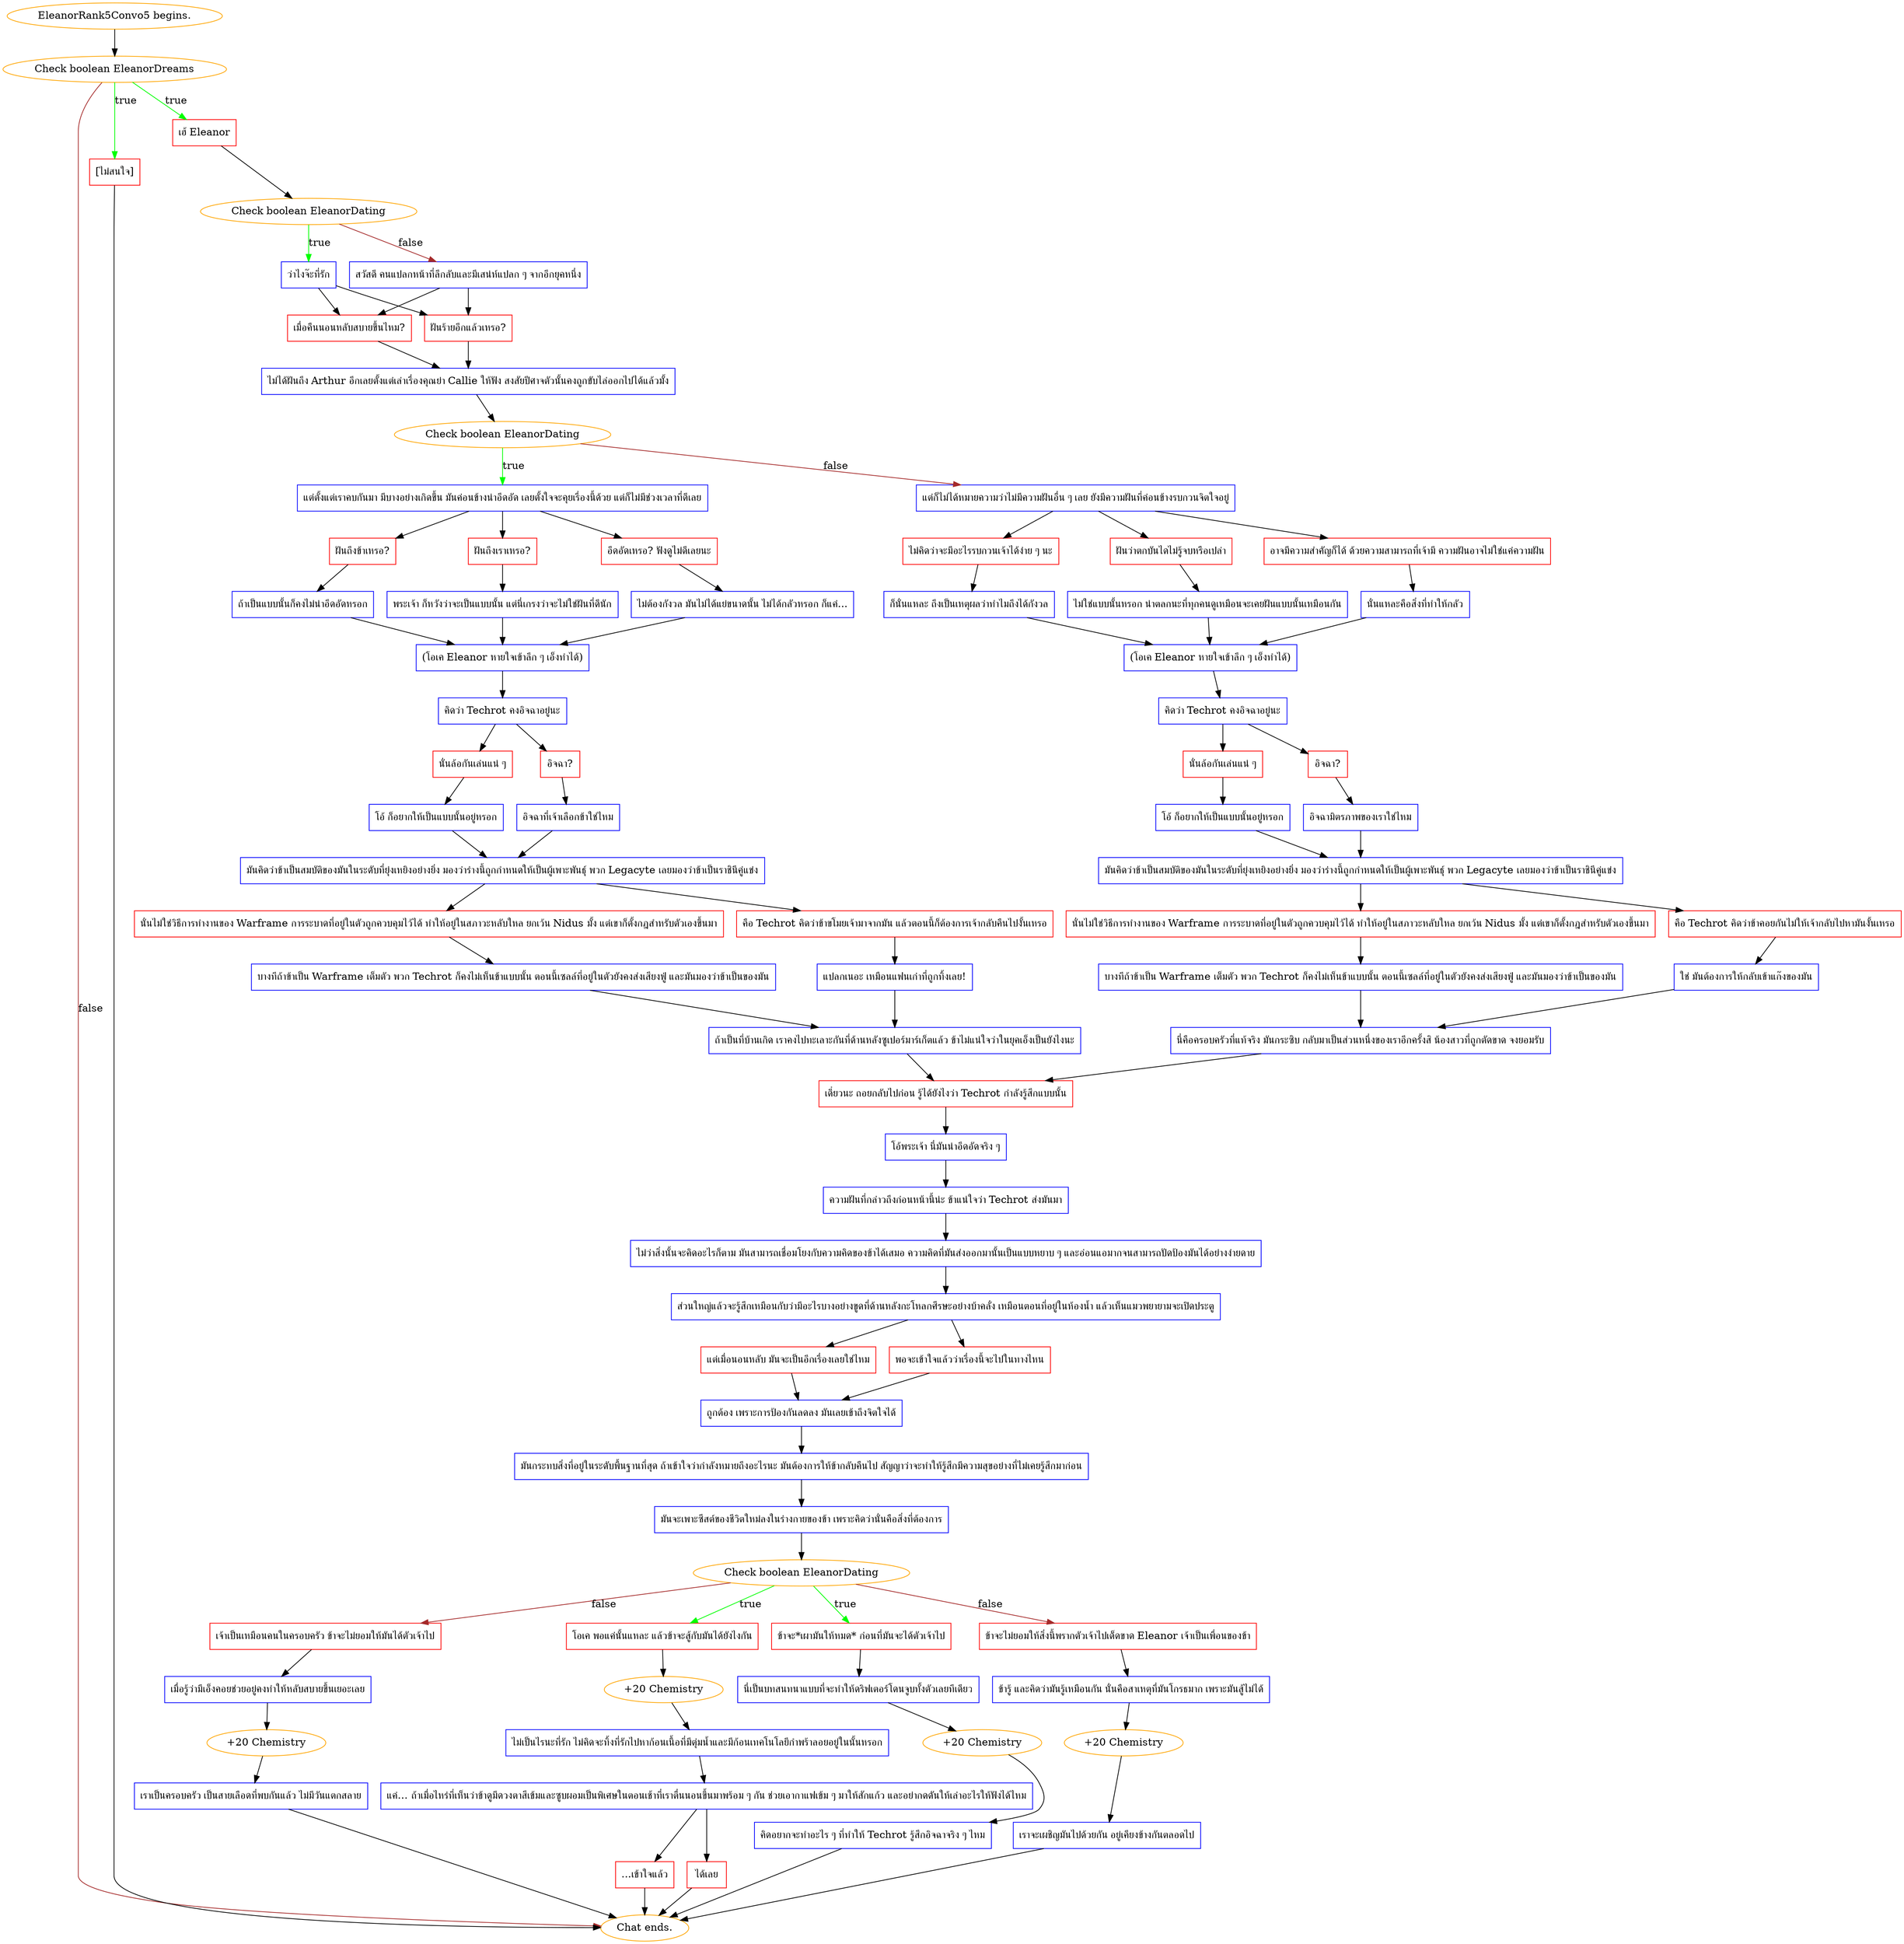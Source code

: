 digraph {
	"EleanorRank5Convo5 begins." [color=orange];
		"EleanorRank5Convo5 begins." -> j2010599810;
	j2010599810 [label="Check boolean EleanorDreams",color=orange];
		j2010599810 -> j4069857128 [label=true,color=green];
		j2010599810 -> j3001038503 [label=true,color=green];
		j2010599810 -> "Chat ends." [label=false,color=brown];
	j4069857128 [label="เฮ้ Eleanor",shape=box,color=red];
		j4069857128 -> j1518854856;
	j3001038503 [label="[ไม่สนใจ]",shape=box,color=red];
		j3001038503 -> "Chat ends.";
	"Chat ends." [color=orange];
	j1518854856 [label="Check boolean EleanorDating",color=orange];
		j1518854856 -> j3097884412 [label=true,color=green];
		j1518854856 -> j2394982707 [label=false,color=brown];
	j3097884412 [label="ว่าไงจ๊ะที่รัก",shape=box,color=blue];
		j3097884412 -> j2482494396;
		j3097884412 -> j3036459335;
	j2394982707 [label="สวัสดี คนแปลกหน้าที่ลึกลับและมีเสน่ห์แปลก ๆ จากอีกยุคหนึ่ง",shape=box,color=blue];
		j2394982707 -> j2482494396;
		j2394982707 -> j3036459335;
	j2482494396 [label="เมื่อคืนนอนหลับสบายขึ้นไหม?",shape=box,color=red];
		j2482494396 -> j1828606588;
	j3036459335 [label="ฝันร้ายอีกแล้วเหรอ?",shape=box,color=red];
		j3036459335 -> j1828606588;
	j1828606588 [label="ไม่ได้ฝันถึง Arthur อีกเลยตั้งแต่เล่าเรื่องคุณย่า Callie ให้ฟัง สงสัยปีศาจตัวนั้นคงถูกขับไล่ออกไปได้แล้วมั้ง",shape=box,color=blue];
		j1828606588 -> j3019953371;
	j3019953371 [label="Check boolean EleanorDating",color=orange];
		j3019953371 -> j1961559404 [label=true,color=green];
		j3019953371 -> j723072170 [label=false,color=brown];
	j1961559404 [label="แต่ตั้งแต่เราคบกันมา มีบางอย่างเกิดขึ้น มันค่อนข้างน่าอึดอัด เลยตั้งใจจะคุยเรื่องนี้ด้วย แต่ก็ไม่มีช่วงเวลาที่ดีเลย",shape=box,color=blue];
		j1961559404 -> j2975854540;
		j1961559404 -> j3819873934;
		j1961559404 -> j1255840417;
	j723072170 [label="แต่ก็ไม่ได้หมายความว่าไม่มีความฝันอื่น ๆ เลย ยังมีความฝันที่ค่อนข้างรบกวนจิตใจอยู่",shape=box,color=blue];
		j723072170 -> j3816949584;
		j723072170 -> j3992320563;
		j723072170 -> j393372418;
	j2975854540 [label="ฝันถึงข้าเหรอ?",shape=box,color=red];
		j2975854540 -> j2890751187;
	j3819873934 [label="ฝันถึงเราเหรอ?",shape=box,color=red];
		j3819873934 -> j2225740666;
	j1255840417 [label="อึดอัดเหรอ? ฟังดูไม่ดีเลยนะ",shape=box,color=red];
		j1255840417 -> j1601006401;
	j3816949584 [label="ไม่คิดว่าจะมีอะไรรบกวนเจ้าได้ง่าย ๆ นะ",shape=box,color=red];
		j3816949584 -> j1023130743;
	j3992320563 [label="ฝันว่าตกบันไดไม่รู้จบหรือเปล่า",shape=box,color=red];
		j3992320563 -> j1654757895;
	j393372418 [label="อาจมีความสำคัญก็ได้ ด้วยความสามารถที่เจ้ามี ความฝันอาจไม่ใช่แค่ความฝัน",shape=box,color=red];
		j393372418 -> j1071385215;
	j2890751187 [label="ถ้าเป็นแบบนั้นก็คงไม่น่าอึดอัดหรอก",shape=box,color=blue];
		j2890751187 -> j2019147012;
	j2225740666 [label="พระเจ้า ก็หวังว่าจะเป็นแบบนั้น แต่นี่เกรงว่าจะไม่ใช่ฝันที่ดีนัก",shape=box,color=blue];
		j2225740666 -> j2019147012;
	j1601006401 [label="ไม่ต้องกังวล มันไม่ได้แย่ขนาดนั้น ไม่ได้กลัวหรอก ก็แค่...",shape=box,color=blue];
		j1601006401 -> j2019147012;
	j1023130743 [label="ก็นั่นแหละ ถึงเป็นเหตุผลว่าทำไมถึงได้กังวล",shape=box,color=blue];
		j1023130743 -> j3369819966;
	j1654757895 [label="ไม่ใช่แบบนั้นหรอก น่าตลกนะที่ทุกคนดูเหมือนจะเคยฝันแบบนั้นเหมือนกัน",shape=box,color=blue];
		j1654757895 -> j3369819966;
	j1071385215 [label="นั่นแหละคือสิ่งที่ทำให้กลัว",shape=box,color=blue];
		j1071385215 -> j3369819966;
	j2019147012 [label="(โอเค Eleanor หายใจเข้าลึก ๆ เอ็งทำได้)",shape=box,color=blue];
		j2019147012 -> j3714941131;
	j3369819966 [label="(โอเค Eleanor หายใจเข้าลึก ๆ เอ็งทำได้)",shape=box,color=blue];
		j3369819966 -> j2602729756;
	j3714941131 [label="คิดว่า Techrot คงอิจฉาอยู่นะ",shape=box,color=blue];
		j3714941131 -> j3720440566;
		j3714941131 -> j771386939;
	j2602729756 [label="คิดว่า Techrot คงอิจฉาอยู่นะ",shape=box,color=blue];
		j2602729756 -> j2989200331;
		j2602729756 -> j1992823921;
	j3720440566 [label="นั่นล้อกันเล่นแน่ ๆ",shape=box,color=red];
		j3720440566 -> j2791885714;
	j771386939 [label="อิจฉา?",shape=box,color=red];
		j771386939 -> j4220408497;
	j2989200331 [label="นั่นล้อกันเล่นแน่ ๆ",shape=box,color=red];
		j2989200331 -> j2477368852;
	j1992823921 [label="อิจฉา?",shape=box,color=red];
		j1992823921 -> j3898163100;
	j2791885714 [label="โอ้ ก็อยากให้เป็นแบบนั้นอยู่หรอก",shape=box,color=blue];
		j2791885714 -> j2998336401;
	j4220408497 [label="อิจฉาที่เจ้าเลือกข้าใช่ไหม",shape=box,color=blue];
		j4220408497 -> j2998336401;
	j2477368852 [label="โอ้ ก็อยากให้เป็นแบบนั้นอยู่หรอก",shape=box,color=blue];
		j2477368852 -> j775947355;
	j3898163100 [label="อิจฉามิตรภาพของเราใช่ไหม",shape=box,color=blue];
		j3898163100 -> j775947355;
	j2998336401 [label="มันคิดว่าข้าเป็นสมบัติของมันในระดับที่ยุ่งเหยิงอย่างยิ่ง มองว่าร่างนี้ถูกกำหนดให้เป็นผู้เพาะพันธุ์ พวก Legacyte เลยมองว่าข้าเป็นราชินีคู่แข่ง",shape=box,color=blue];
		j2998336401 -> j2731659614;
		j2998336401 -> j3282808498;
	j775947355 [label="มันคิดว่าข้าเป็นสมบัติของมันในระดับที่ยุ่งเหยิงอย่างยิ่ง มองว่าร่างนี้ถูกกำหนดให้เป็นผู้เพาะพันธุ์ พวก Legacyte เลยมองว่าข้าเป็นราชินีคู่แข่ง",shape=box,color=blue];
		j775947355 -> j820922731;
		j775947355 -> j4142390201;
	j2731659614 [label="นั่นไม่ใช่วิธีการทำงานของ Warframe การระบาดที่อยู่ในตัวถูกควบคุมไว้ได้ ทำให้อยู่ในสภาวะหลับใหล ยกเว้น Nidus มั้ง แต่เขาก็ตั้งกฎสำหรับตัวเองขึ้นมา",shape=box,color=red];
		j2731659614 -> j2664456609;
	j3282808498 [label="คือ Techrot คิดว่าข้าขโมยเจ้ามาจากมัน แล้วตอนนี้ก็ต้องการเจ้ากลับคืนไปงั้นเหรอ",shape=box,color=red];
		j3282808498 -> j164797812;
	j820922731 [label="นั่นไม่ใช่วิธีการทำงานของ Warframe การระบาดที่อยู่ในตัวถูกควบคุมไว้ได้ ทำให้อยู่ในสภาวะหลับใหล ยกเว้น Nidus มั้ง แต่เขาก็ตั้งกฎสำหรับตัวเองขึ้นมา",shape=box,color=red];
		j820922731 -> j3867543609;
	j4142390201 [label="คือ Techrot คิดว่าข้าคอยกันไม่ให้เจ้ากลับไปหามันงั้นเหรอ",shape=box,color=red];
		j4142390201 -> j2071616621;
	j2664456609 [label="บางทีถ้าข้าเป็น Warframe เต็มตัว พวก Techrot ก็คงไม่เห็นข้าแบบนั้น ตอนนี้เซลล์ที่อยู่ในตัวยังคงส่งเสียงฟู่ และมันมองว่าข้าเป็นของมัน",shape=box,color=blue];
		j2664456609 -> j609443850;
	j164797812 [label="แปลกเนอะ เหมือนแฟนเก่าที่ถูกทิ้งเลย!",shape=box,color=blue];
		j164797812 -> j609443850;
	j3867543609 [label="บางทีถ้าข้าเป็น Warframe เต็มตัว พวก Techrot ก็คงไม่เห็นข้าแบบนั้น ตอนนี้เซลล์ที่อยู่ในตัวยังคงส่งเสียงฟู่ และมันมองว่าข้าเป็นของมัน",shape=box,color=blue];
		j3867543609 -> j2856712116;
	j2071616621 [label="ใช่ มันต้องการให้กลับเข้าแก๊งของมัน",shape=box,color=blue];
		j2071616621 -> j2856712116;
	j609443850 [label="ถ้าเป็นที่บ้านเกิด เราคงไปทะเลาะกันที่ด้านหลังซูเปอร์มาร์เก็ตแล้ว ข้าไม่แน่ใจว่าในยุคเอ็งเป็นยังไงนะ",shape=box,color=blue];
		j609443850 -> j3302521206;
	j2856712116 [label="นี่คือครอบครัวที่แท้จริง มันกระซิบ กลับมาเป็นส่วนหนึ่งของเราอีกครั้งสิ น้องสาวที่ถูกตัดขาด จงยอมรับ",shape=box,color=blue];
		j2856712116 -> j3302521206;
	j3302521206 [label="เดี๋ยวนะ ถอยกลับไปก่อน รู้ได้ยังไงว่า Techrot กำลังรู้สึกแบบนั้น",shape=box,color=red];
		j3302521206 -> j860490499;
	j860490499 [label="โอ้พระเจ้า นี่มันน่าอึดอัดจริง ๆ",shape=box,color=blue];
		j860490499 -> j298057767;
	j298057767 [label="ความฝันที่กล่าวถึงก่อนหน้านี้น่ะ ข้าแน่ใจว่า Techrot ส่งมันมา",shape=box,color=blue];
		j298057767 -> j2603744551;
	j2603744551 [label="ไม่ว่าสิ่งนั้นจะคิดอะไรก็ตาม มันสามารถเชื่อมโยงกับความคิดของข้าได้เสมอ ความคิดที่มันส่งออกมานั้นเป็นแบบหยาบ ๆ และอ่อนแอมากจนสามารถปัดป้องมันได้อย่างง่ายดาย",shape=box,color=blue];
		j2603744551 -> j3290291421;
	j3290291421 [label="ส่วนใหญ่แล้วจะรู้สึกเหมือนกับว่ามีอะไรบางอย่างขูดที่ด้านหลังกะโหลกศีรษะอย่างบ้าคลั่ง เหมือนตอนที่อยู่ในห้องน้ำ แล้วเห็นแมวพยายามจะเปิดประตู",shape=box,color=blue];
		j3290291421 -> j3497220117;
		j3290291421 -> j3438509545;
	j3497220117 [label="แต่เมื่อนอนหลับ มันจะเป็นอีกเรื่องเลยใช่ไหม",shape=box,color=red];
		j3497220117 -> j969865511;
	j3438509545 [label="พอจะเข้าใจแล้วว่าเรื่องนี้จะไปในทางไหน",shape=box,color=red];
		j3438509545 -> j969865511;
	j969865511 [label="ถูกต้อง เพราะการป้องกันลดลง มันเลยเข้าถึงจิตใจได้",shape=box,color=blue];
		j969865511 -> j3772353293;
	j3772353293 [label="มันกระทบสิ่งที่อยู่ในระดับพื้นฐานที่สุด ถ้าเข้าใจว่ากำลังหมายถึงอะไรนะ มันต้องการให้ข้ากลับคืนไป สัญญาว่าจะทำให้รู้สึกมีความสุขอย่างที่ไม่เคยรู้สึกมาก่อน",shape=box,color=blue];
		j3772353293 -> j3419595933;
	j3419595933 [label="มันจะเพาะซีสต์ของชีวิตใหม่ลงในร่างกายของข้า เพราะคิดว่านั่นคือสิ่งที่ต้องการ",shape=box,color=blue];
		j3419595933 -> j3322718474;
	j3322718474 [label="Check boolean EleanorDating",color=orange];
		j3322718474 -> j2442160091 [label=true,color=green];
		j3322718474 -> j2099442258 [label=true,color=green];
		j3322718474 -> j2909136320 [label=false,color=brown];
		j3322718474 -> j2704495273 [label=false,color=brown];
	j2442160091 [label="โอเค พอแค่นั้นแหละ แล้วข้าจะสู้กับมันได้ยังไงกัน",shape=box,color=red];
		j2442160091 -> j1883991785;
	j2099442258 [label="ข้าจะ*เผามันให้หมด* ก่อนที่มันจะได้ตัวเจ้าไป",shape=box,color=red];
		j2099442258 -> j367249999;
	j2909136320 [label="ข้าจะไม่ยอมให้สิ่งนี้พรากตัวเจ้าไปเด็ดขาด Eleanor เจ้าเป็นเพื่อนของข้า",shape=box,color=red];
		j2909136320 -> j3844073965;
	j2704495273 [label="เจ้าเป็นเหมือนคนในครอบครัว ข้าจะไม่ยอมให้มันได้ตัวเจ้าไป",shape=box,color=red];
		j2704495273 -> j3553532930;
	j1883991785 [label="+20 Chemistry",color=orange];
		j1883991785 -> j3266432078;
	j367249999 [label="นี่เป็นบทสนทนาแบบที่จะทำให้ดริฟเตอร์โดนจูบทั้งตัวเลยทีเดียว",shape=box,color=blue];
		j367249999 -> j1221076216;
	j3844073965 [label="ข้ารู้ และคิดว่ามันรู้เหมือนกัน นั่นคือสาเหตุที่มันโกรธมาก เพราะมันสู้ไม่ได้",shape=box,color=blue];
		j3844073965 -> j1542347219;
	j3553532930 [label="เมื่อรู้ว่ามีเอ็งคอยช่วยอยู่คงทำให้หลับสบายขึ้นเยอะเลย",shape=box,color=blue];
		j3553532930 -> j2126115911;
	j3266432078 [label="ไม่เป็นไรนะที่รัก ไม่คิดจะทิ้งที่รักไปหาก้อนเนื้อที่มีตุ่มน้ำและมีก้อนเทคโนโลยีกำพร้าลอยอยู่ในนั้นหรอก",shape=box,color=blue];
		j3266432078 -> j2411509265;
	j1221076216 [label="+20 Chemistry",color=orange];
		j1221076216 -> j969172783;
	j1542347219 [label="+20 Chemistry",color=orange];
		j1542347219 -> j1976212255;
	j2126115911 [label="+20 Chemistry",color=orange];
		j2126115911 -> j1480190494;
	j2411509265 [label="แค่… ถ้าเมื่อไหร่ที่เห็นว่าข้าดูมีดวงตาสีเข้มและซูบผอมเป็นพิเศษในตอนเช้าที่เราตื่นนอนขึ้นมาพร้อม ๆ กัน ช่วยเอากาแฟเข้ม ๆ มาให้สักแก้ว และอย่ากดดันให้เล่าอะไรให้ฟังได้ไหม",shape=box,color=blue];
		j2411509265 -> j1092983915;
		j2411509265 -> j2915007063;
	j969172783 [label="คิดอยากจะทำอะไร ๆ ที่ทำให้ Techrot รู้สึกอิจฉาจริง ๆ ไหม",shape=box,color=blue];
		j969172783 -> "Chat ends.";
	j1976212255 [label="เราจะเผชิญมันไปด้วยกัน อยู่เคียงข้างกันตลอดไป",shape=box,color=blue];
		j1976212255 -> "Chat ends.";
	j1480190494 [label="เราเป็นครอบครัว เป็นสายเลือดที่พบกันแล้ว ไม่มีวันแตกสลาย",shape=box,color=blue];
		j1480190494 -> "Chat ends.";
	j1092983915 [label="ได้เลย",shape=box,color=red];
		j1092983915 -> "Chat ends.";
	j2915007063 [label="...เข้าใจแล้ว",shape=box,color=red];
		j2915007063 -> "Chat ends.";
}